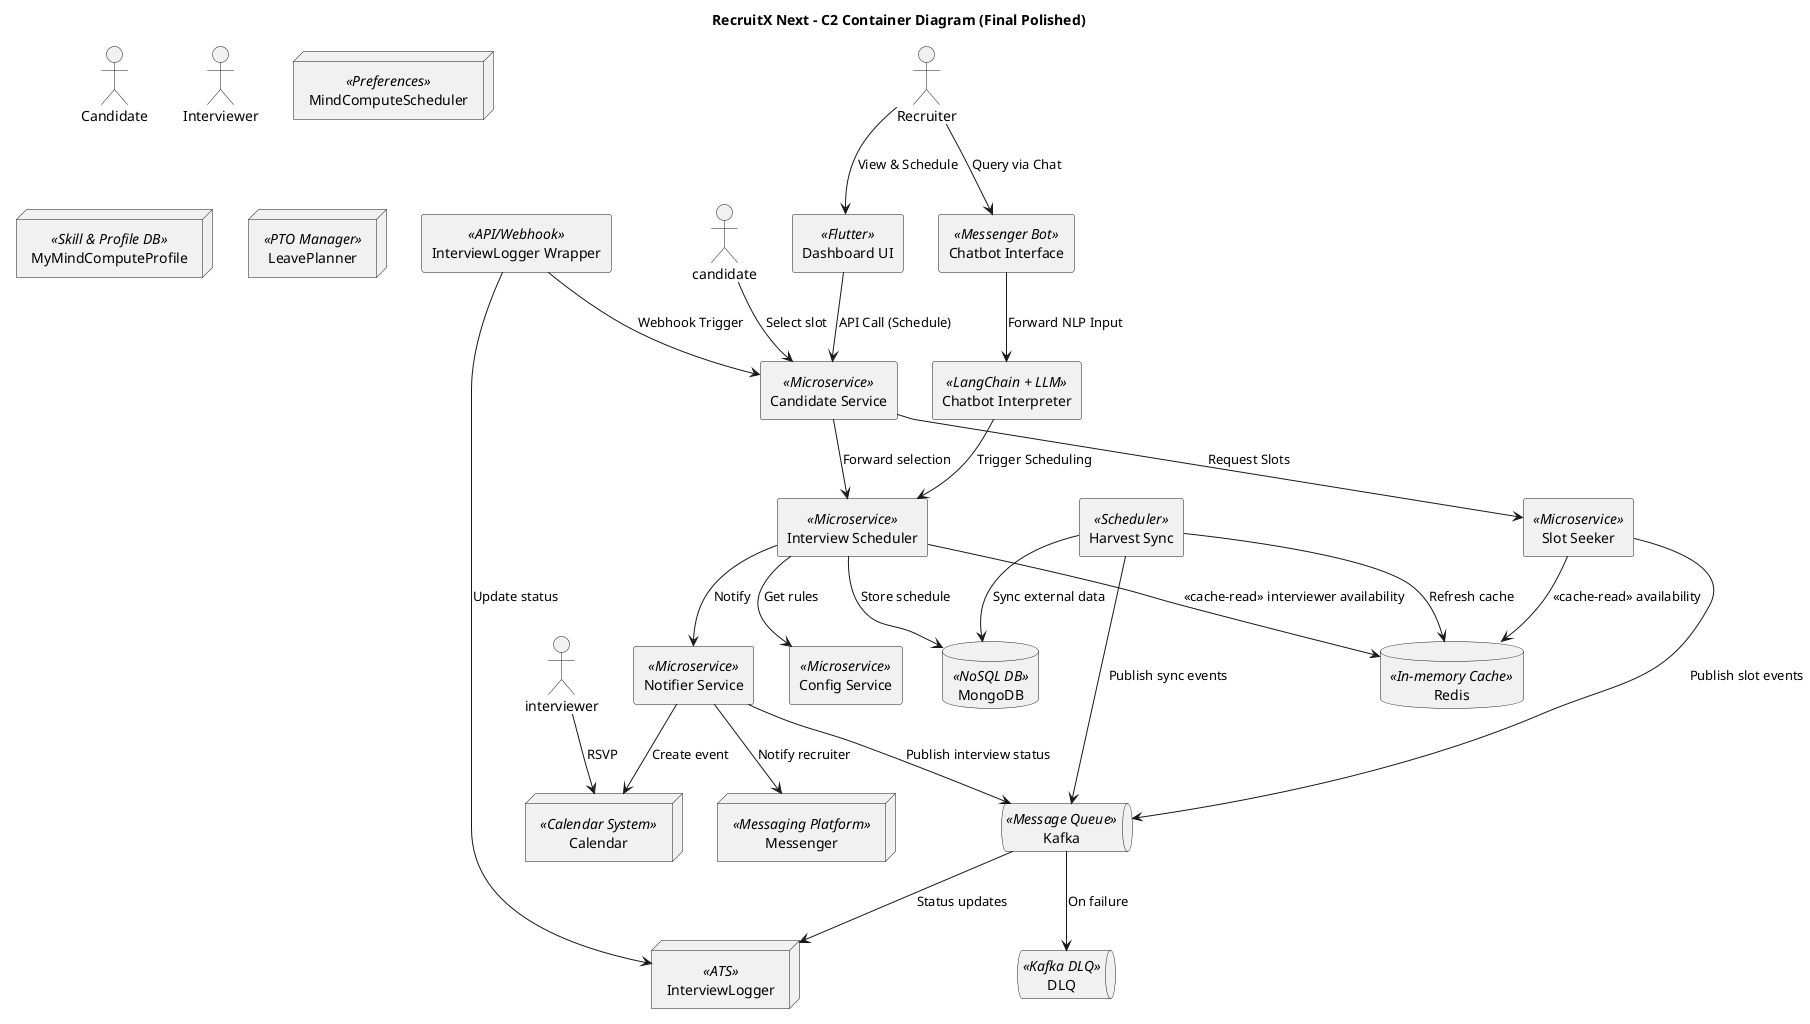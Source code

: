 @startuml
skinparam componentStyle rectangle
skinparam defaultTextAlignment center
title RecruitX Next – C2 Container Diagram (Final Polished)

' === UI & Interface Layer ===
actor Recruiter
actor Candidate
actor Interviewer

component "Dashboard UI" as dashboard <<Flutter>>
component "Chatbot Interface" as chatbot <<Messenger Bot>>
component "Chatbot Interpreter" as chatbot_interpreter <<LangChain + LLM>>
component "InterviewLogger Wrapper" as interviewLogger_wrapper <<API/Webhook>>

' === Microservices ===
component "Candidate Service" as candidate_service <<Microservice>>
component "Slot Seeker" as slot_seeker <<Microservice>>
component "Interview Scheduler" as interview_scheduler <<Microservice>>
component "Notifier Service" as notifier_service <<Microservice>>
component "Harvest Sync" as harvest_sync <<Scheduler>>
component "Config Service" as config_service <<Microservice>>

' === External Systems ===
node "InterviewLogger" as interviewLogger <<ATS>>
node "MindComputeScheduler" as mindComputeScheduler <<Preferences>>
node "MyMindComputeProfile" as myMindComputeProfile <<Skill & Profile DB>>
node "LeavePlanner" as leave_planner <<PTO Manager>>
node "Calendar" as calendar <<Calendar System>>
node "Messenger" as messenger <<Messaging Platform>>

' === Platform & Infra ===
database "MongoDB" as mongo <<NoSQL DB>>
database "Redis" as redis <<In-memory Cache>>
queue "Kafka" as kafka <<Message Queue>>
queue "DLQ" as dlq <<Kafka DLQ>>

' === Interaction Flows ===

Recruiter --> dashboard : View & Schedule
Recruiter --> chatbot : Query via Chat
chatbot --> chatbot_interpreter : Forward NLP Input
chatbot_interpreter --> interview_scheduler : Trigger Scheduling

dashboard --> candidate_service : API Call (Schedule)
candidate_service --> slot_seeker : Request Slots
slot_seeker --> redis : «cache-read» availability
slot_seeker --> kafka : Publish slot events

harvest_sync --> mongo : Sync external data
harvest_sync --> redis : Refresh cache
harvest_sync --> kafka : Publish sync events

candidate_service --> interview_scheduler : Forward selection
interview_scheduler --> config_service : Get rules
interview_scheduler --> redis : «cache-read» interviewer availability
interview_scheduler --> mongo : Store schedule

interview_scheduler --> notifier_service : Notify
notifier_service --> calendar : Create event
notifier_service --> kafka : Publish interview status
notifier_service --> messenger : Notify recruiter

interviewLogger_wrapper --> candidate_service : Webhook Trigger
interviewLogger_wrapper --> interviewLogger : Update status

interviewer --> calendar : RSVP
candidate --> candidate_service : Select slot

kafka --> interviewLogger : Status updates
kafka --> dlq : On failure

@enduml
